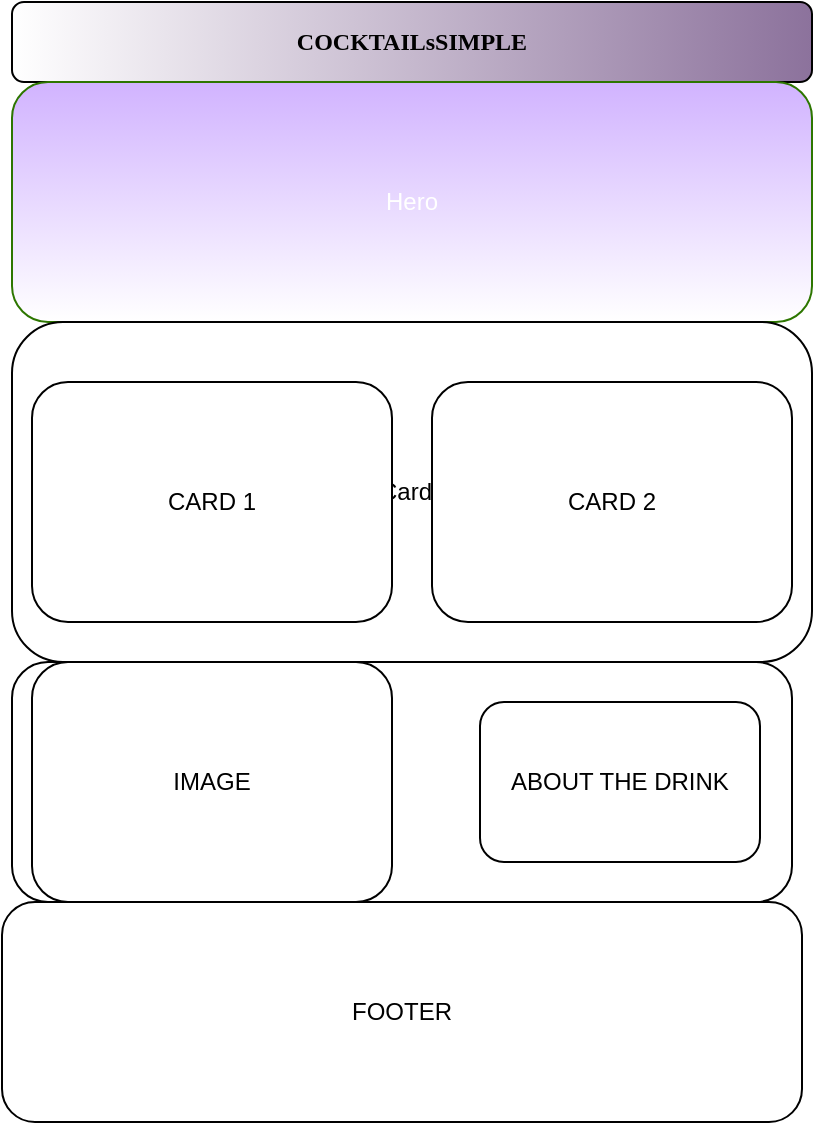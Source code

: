 <mxfile>
    <diagram id="-6iq8A_GzVqjcIclheJv" name="Page-1">
        <mxGraphModel dx="416" dy="283" grid="1" gridSize="10" guides="1" tooltips="1" connect="1" arrows="1" fold="1" page="1" pageScale="1" pageWidth="827" pageHeight="1169" math="0" shadow="0">
            <root>
                <mxCell id="0"/>
                <mxCell id="1" parent="0"/>
                <mxCell id="2" value="COCKTAILsSIMPLE" style="rounded=1;whiteSpace=wrap;html=1;fontFamily=Garamond;horizontal=1;fontStyle=1;verticalAlign=middle;gradientColor=#8C729C;gradientDirection=east;" vertex="1" parent="1">
                    <mxGeometry x="40" y="40" width="400" height="40" as="geometry"/>
                </mxCell>
                <mxCell id="4" value="Hero" style="rounded=1;whiteSpace=wrap;html=1;fillColor=default;fontColor=#ffffff;strokeColor=#2D7600;gradientColor=#D1B3FF;gradientDirection=north;" vertex="1" parent="1">
                    <mxGeometry x="40" y="80" width="400" height="120" as="geometry"/>
                </mxCell>
                <mxCell id="5" value="Cards" style="rounded=1;whiteSpace=wrap;html=1;" vertex="1" parent="1">
                    <mxGeometry x="40" y="200" width="400" height="170" as="geometry"/>
                </mxCell>
                <mxCell id="6" value="CARD 1" style="rounded=1;whiteSpace=wrap;html=1;" vertex="1" parent="1">
                    <mxGeometry x="50" y="230" width="180" height="120" as="geometry"/>
                </mxCell>
                <mxCell id="7" value="CARD 2" style="rounded=1;whiteSpace=wrap;html=1;" vertex="1" parent="1">
                    <mxGeometry x="250" y="230" width="180" height="120" as="geometry"/>
                </mxCell>
                <mxCell id="8" value="&amp;nbsp; &amp;nbsp; &amp;nbsp; &amp;nbsp; &amp;nbsp; &amp;nbsp;" style="rounded=1;whiteSpace=wrap;html=1;" vertex="1" parent="1">
                    <mxGeometry x="40" y="370" width="390" height="120" as="geometry"/>
                </mxCell>
                <mxCell id="9" value="IMAGE" style="rounded=1;whiteSpace=wrap;html=1;" vertex="1" parent="1">
                    <mxGeometry x="50" y="370" width="180" height="120" as="geometry"/>
                </mxCell>
                <mxCell id="10" value="ABOUT THE DRINK" style="rounded=1;whiteSpace=wrap;html=1;" vertex="1" parent="1">
                    <mxGeometry x="274" y="390" width="140" height="80" as="geometry"/>
                </mxCell>
                <mxCell id="11" value="FOOTER" style="rounded=1;whiteSpace=wrap;html=1;" vertex="1" parent="1">
                    <mxGeometry x="35" y="490" width="400" height="110" as="geometry"/>
                </mxCell>
            </root>
        </mxGraphModel>
    </diagram>
</mxfile>